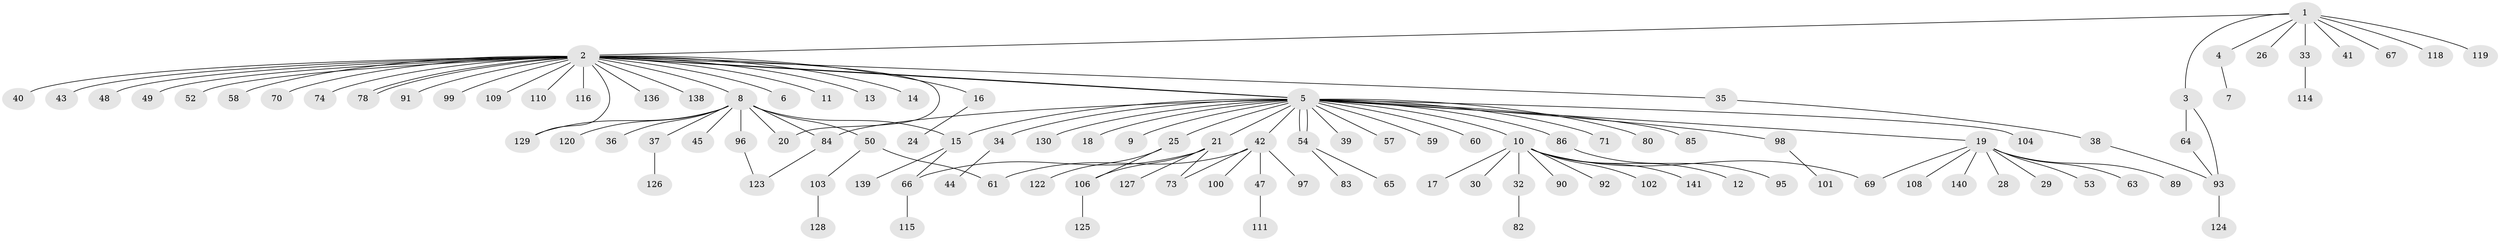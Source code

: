 // original degree distribution, {10: 0.014184397163120567, 30: 0.0070921985815602835, 3: 0.0851063829787234, 25: 0.0070921985815602835, 2: 0.22695035460992907, 1: 0.6028368794326241, 11: 0.014184397163120567, 4: 0.02127659574468085, 6: 0.0070921985815602835, 5: 0.014184397163120567}
// Generated by graph-tools (version 1.1) at 2025/41/03/06/25 10:41:46]
// undirected, 110 vertices, 124 edges
graph export_dot {
graph [start="1"]
  node [color=gray90,style=filled];
  1 [super="+31"];
  2 [super="+105"];
  3;
  4 [super="+76"];
  5 [super="+79"];
  6 [super="+62"];
  7;
  8 [super="+27"];
  9;
  10 [super="+22"];
  11;
  12;
  13;
  14;
  15;
  16 [super="+23"];
  17;
  18;
  19 [super="+56"];
  20 [super="+46"];
  21 [super="+72"];
  24;
  25;
  26 [super="+131"];
  28;
  29 [super="+51"];
  30;
  32;
  33 [super="+94"];
  34 [super="+107"];
  35;
  36;
  37;
  38 [super="+75"];
  39;
  40;
  41;
  42 [super="+77"];
  43;
  44;
  45;
  47;
  48;
  49;
  50 [super="+68"];
  52;
  53;
  54 [super="+55"];
  57;
  58;
  59 [super="+112"];
  60 [super="+133"];
  61 [super="+81"];
  63;
  64 [super="+88"];
  65 [super="+135"];
  66;
  67;
  69;
  70;
  71;
  73;
  74 [super="+134"];
  78;
  80;
  82;
  83 [super="+87"];
  84;
  85;
  86;
  89;
  90;
  91;
  92;
  93;
  95;
  96 [super="+137"];
  97 [super="+113"];
  98;
  99;
  100;
  101;
  102;
  103;
  104;
  106 [super="+121"];
  108;
  109;
  110;
  111 [super="+117"];
  114;
  115;
  116;
  118;
  119;
  120;
  122;
  123 [super="+132"];
  124;
  125;
  126;
  127;
  128;
  129;
  130;
  136;
  138;
  139;
  140;
  141;
  1 -- 2;
  1 -- 3;
  1 -- 4;
  1 -- 26;
  1 -- 33;
  1 -- 41;
  1 -- 67;
  1 -- 118;
  1 -- 119;
  2 -- 5;
  2 -- 5;
  2 -- 6;
  2 -- 8;
  2 -- 11;
  2 -- 13;
  2 -- 14;
  2 -- 16;
  2 -- 35;
  2 -- 40;
  2 -- 43;
  2 -- 48;
  2 -- 49;
  2 -- 52;
  2 -- 58;
  2 -- 70;
  2 -- 74;
  2 -- 78;
  2 -- 78;
  2 -- 91;
  2 -- 99;
  2 -- 109;
  2 -- 110;
  2 -- 116;
  2 -- 129;
  2 -- 136;
  2 -- 138;
  2 -- 20;
  3 -- 64;
  3 -- 93;
  4 -- 7;
  5 -- 9;
  5 -- 10;
  5 -- 15;
  5 -- 18;
  5 -- 19;
  5 -- 21;
  5 -- 25;
  5 -- 34;
  5 -- 39;
  5 -- 42;
  5 -- 54;
  5 -- 54;
  5 -- 57;
  5 -- 59;
  5 -- 60;
  5 -- 71;
  5 -- 80;
  5 -- 84;
  5 -- 85;
  5 -- 86;
  5 -- 98;
  5 -- 104;
  5 -- 130;
  8 -- 20;
  8 -- 36;
  8 -- 37;
  8 -- 45;
  8 -- 50;
  8 -- 84;
  8 -- 96;
  8 -- 120;
  8 -- 129;
  8 -- 15;
  10 -- 12;
  10 -- 17;
  10 -- 30;
  10 -- 32;
  10 -- 69;
  10 -- 90;
  10 -- 92;
  10 -- 102;
  10 -- 141;
  15 -- 66;
  15 -- 139;
  16 -- 24;
  19 -- 28;
  19 -- 29;
  19 -- 53;
  19 -- 63;
  19 -- 69;
  19 -- 89;
  19 -- 108;
  19 -- 140;
  21 -- 66;
  21 -- 73;
  21 -- 106;
  21 -- 127;
  25 -- 106;
  25 -- 122;
  32 -- 82;
  33 -- 114;
  34 -- 44;
  35 -- 38;
  37 -- 126;
  38 -- 93;
  42 -- 47;
  42 -- 61;
  42 -- 73;
  42 -- 97;
  42 -- 100;
  47 -- 111;
  50 -- 61;
  50 -- 103;
  54 -- 65;
  54 -- 83;
  64 -- 93;
  66 -- 115;
  84 -- 123;
  86 -- 95;
  93 -- 124;
  96 -- 123;
  98 -- 101;
  103 -- 128;
  106 -- 125;
}
